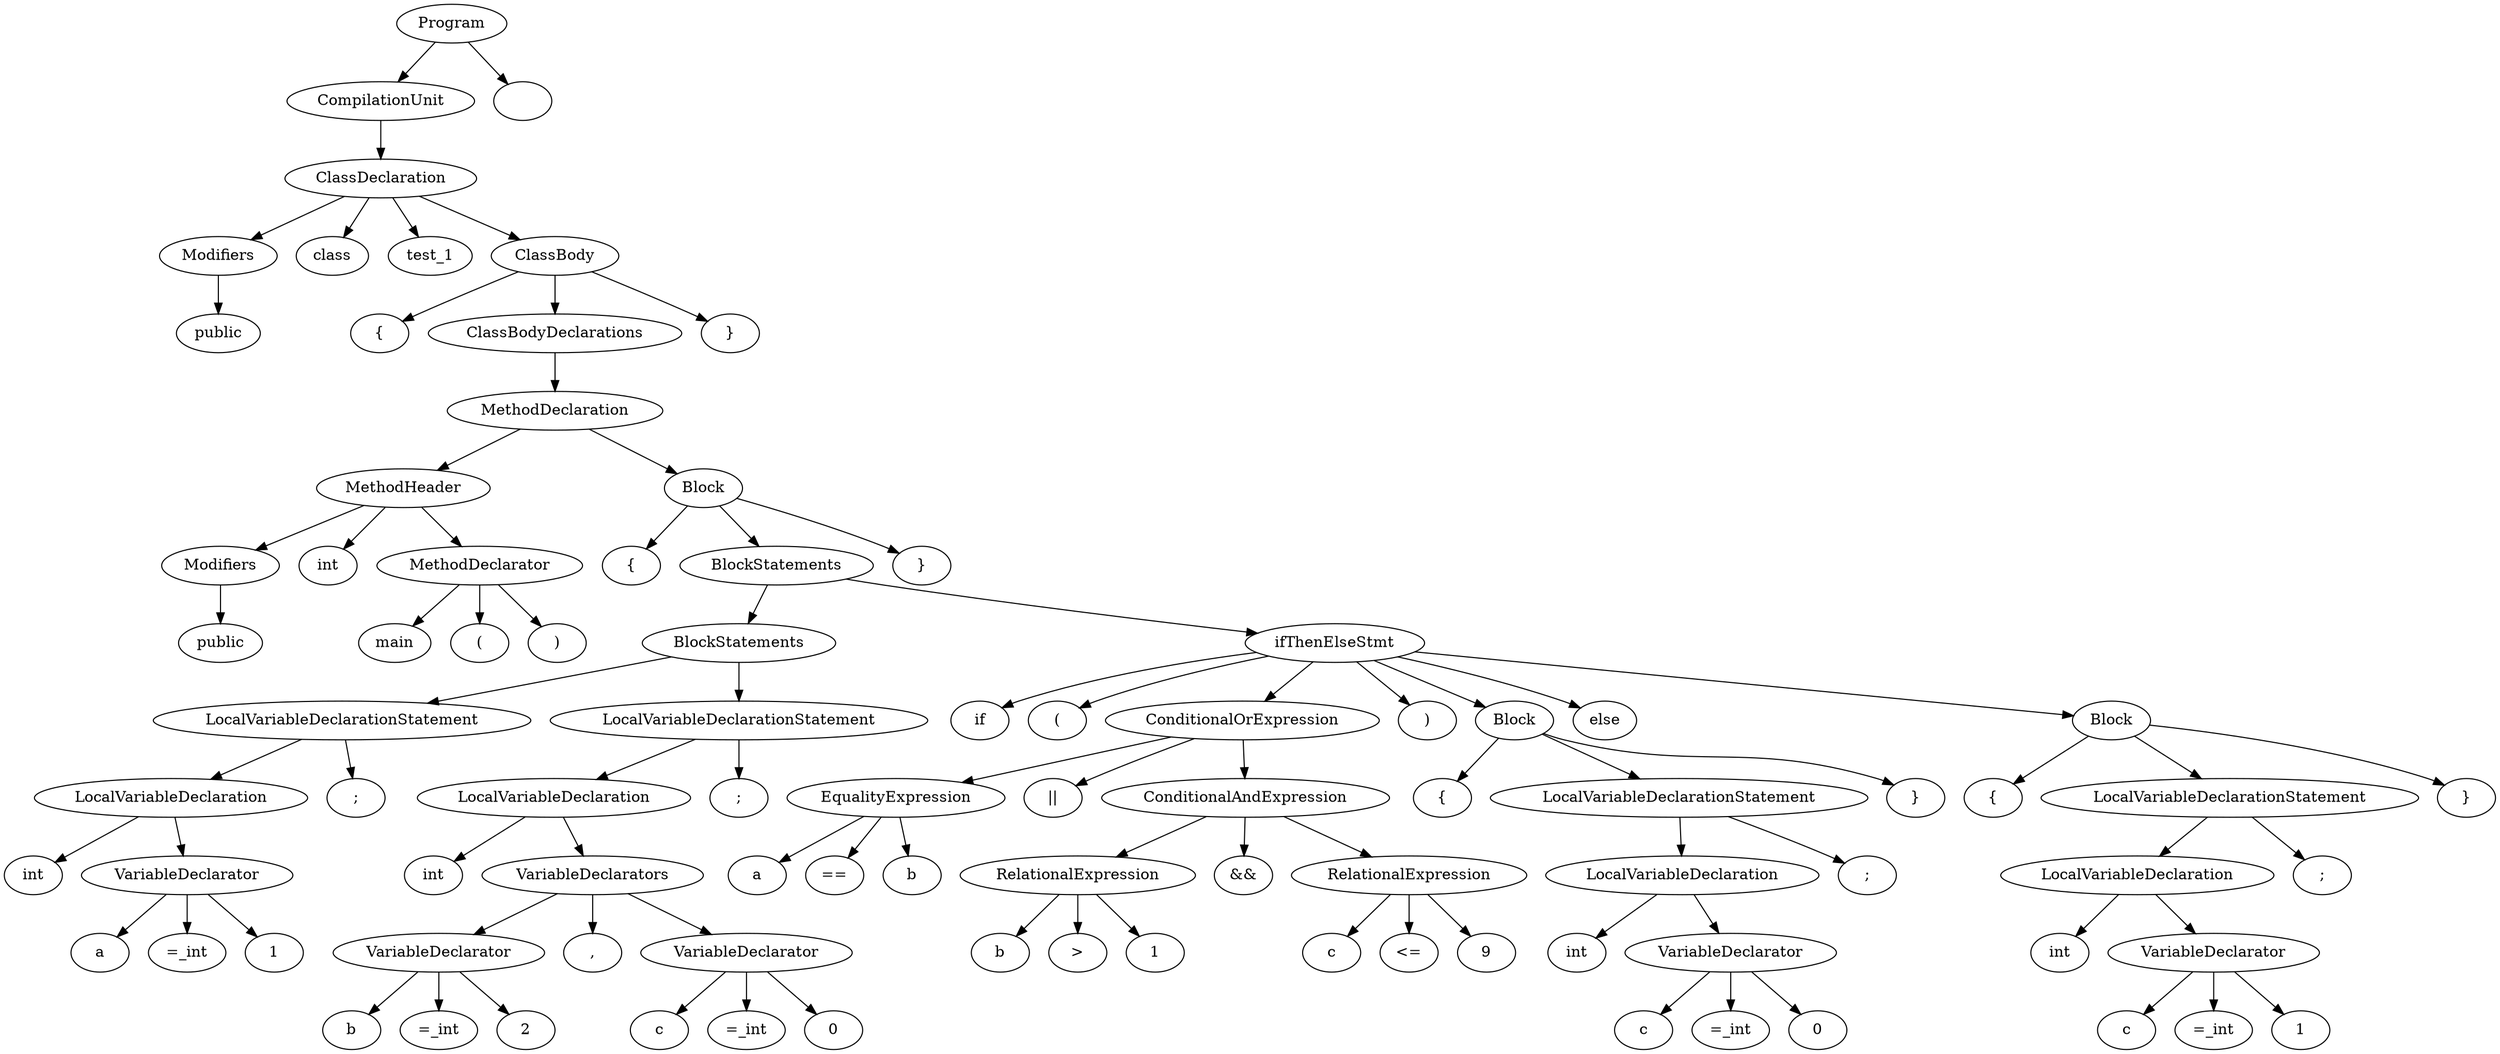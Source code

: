 digraph G {
n1 [label="public"]
n2 [label="Modifiers"]
n2->n1;
n3 [label="class"]
n4 [label="test_1"]
n5 [label="{"]
n6 [label="public"]
n7 [label="Modifiers"]
n7->n6;
n8 [label="int"]
n9 [label="main"]
n10 [label="("]
n11 [label=")"]
n12 [label="MethodDeclarator"]
n12->n11;
n12->n10;
n12->n9;
n13 [label="MethodHeader"]
n13->n12;
n13->n8;
n13->n7;
n14 [label="{"]
n15 [label="int"]
n16 [label="a"]
n17 [label="=_int"]
n18 [label="1"]
n19 [label="VariableDeclarator"]
n19->n18;
n19->n17;
n19->n16;
n20 [label="LocalVariableDeclaration"]
n20->n19;
n20->n15;
n21 [label=";"]
n22 [label="LocalVariableDeclarationStatement"]
n22->n21;
n22->n20;
n23 [label="int"]
n24 [label="b"]
n25 [label="=_int"]
n26 [label="2"]
n27 [label="VariableDeclarator"]
n27->n26;
n27->n25;
n27->n24;
n28 [label=","]
n29 [label="c"]
n30 [label="=_int"]
n31 [label="0"]
n32 [label="VariableDeclarator"]
n32->n31;
n32->n30;
n32->n29;
n33 [label="VariableDeclarators"]
n33->n32;
n33->n28;
n33->n27;
n34 [label="LocalVariableDeclaration"]
n34->n33;
n34->n23;
n35 [label=";"]
n36 [label="LocalVariableDeclarationStatement"]
n36->n35;
n36->n34;
n37 [label="BlockStatements"]
n37->n36;
n37->n22;
n38 [label="if"]
n39 [label="("]
n40 [label="a"]
n41 [label="=="]
n42 [label="b"]
n43 [label="EqualityExpression"]
n43->n42;
n43->n41;
n43->n40;
n44 [label="||"]
n45 [label="b"]
n46 [label=">"]
n47 [label="1"]
n48 [label="RelationalExpression"]
n48->n47;
n48->n46;
n48->n45;
n49 [label="&&"]
n50 [label="c"]
n51 [label="<="]
n52 [label="9"]
n53 [label="RelationalExpression"]
n53->n52;
n53->n51;
n53->n50;
n54 [label="ConditionalAndExpression"]
n54->n53;
n54->n49;
n54->n48;
n55 [label="ConditionalOrExpression"]
n55->n54;
n55->n44;
n55->n43;
n56 [label=")"]
n57 [label="{"]
n58 [label="int"]
n59 [label="c"]
n60 [label="=_int"]
n61 [label="0"]
n62 [label="VariableDeclarator"]
n62->n61;
n62->n60;
n62->n59;
n63 [label="LocalVariableDeclaration"]
n63->n62;
n63->n58;
n64 [label=";"]
n65 [label="LocalVariableDeclarationStatement"]
n65->n64;
n65->n63;
n66 [label="}"]
n67 [label="Block"]
n67->n66;
n67->n65;
n67->n57;
n68 [label="else"]
n69 [label="{"]
n70 [label="int"]
n71 [label="c"]
n72 [label="=_int"]
n73 [label="1"]
n74 [label="VariableDeclarator"]
n74->n73;
n74->n72;
n74->n71;
n75 [label="LocalVariableDeclaration"]
n75->n74;
n75->n70;
n76 [label=";"]
n77 [label="LocalVariableDeclarationStatement"]
n77->n76;
n77->n75;
n78 [label="}"]
n79 [label="Block"]
n79->n78;
n79->n77;
n79->n69;
n80 [label="ifThenElseStmt"]
n80->n79;
n80->n68;
n80->n67;
n80->n56;
n80->n55;
n80->n39;
n80->n38;
n81 [label="BlockStatements"]
n81->n80;
n81->n37;
n82 [label="}"]
n83 [label="Block"]
n83->n82;
n83->n81;
n83->n14;
n84 [label="MethodDeclaration"]
n84->n83;
n84->n13;
n85 [label="ClassBodyDeclarations"]
n85->n84;
n86 [label="}"]
n87 [label="ClassBody"]
n87->n86;
n87->n85;
n87->n5;
n88 [label="ClassDeclaration"]
n88->n87;
n88->n4;
n88->n3;
n88->n2;
n89 [label="CompilationUnit"]
n89->n88;
n90 [label="Program"]
n90->n91;
n90->n89;
n91 [label=""]
}
